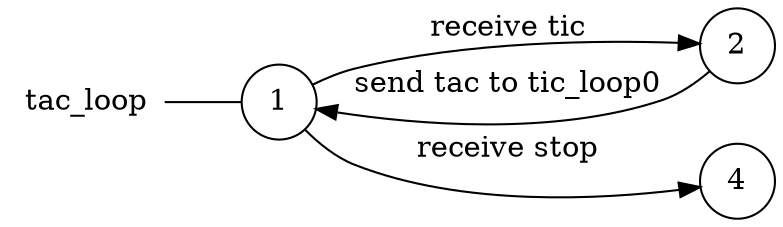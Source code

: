 digraph tac_loop {
	rankdir="LR";
	n_0 [label="tac_loop", shape="plaintext"];
	n_1 [id="1", shape=circle, label="1"];
	n_0 -> n_1 [arrowhead=none];
	n_2 [id="2", shape=circle, label="2"];
	n_3 [id="4", shape=circle, label="4"];

	n_2 -> n_1 [id="[$e|5]", label="send tac to tic_loop0"];
	n_1 -> n_3 [id="[$e|0]", label="receive stop"];
	n_1 -> n_2 [id="[$e|2]", label="receive tic"];
}
